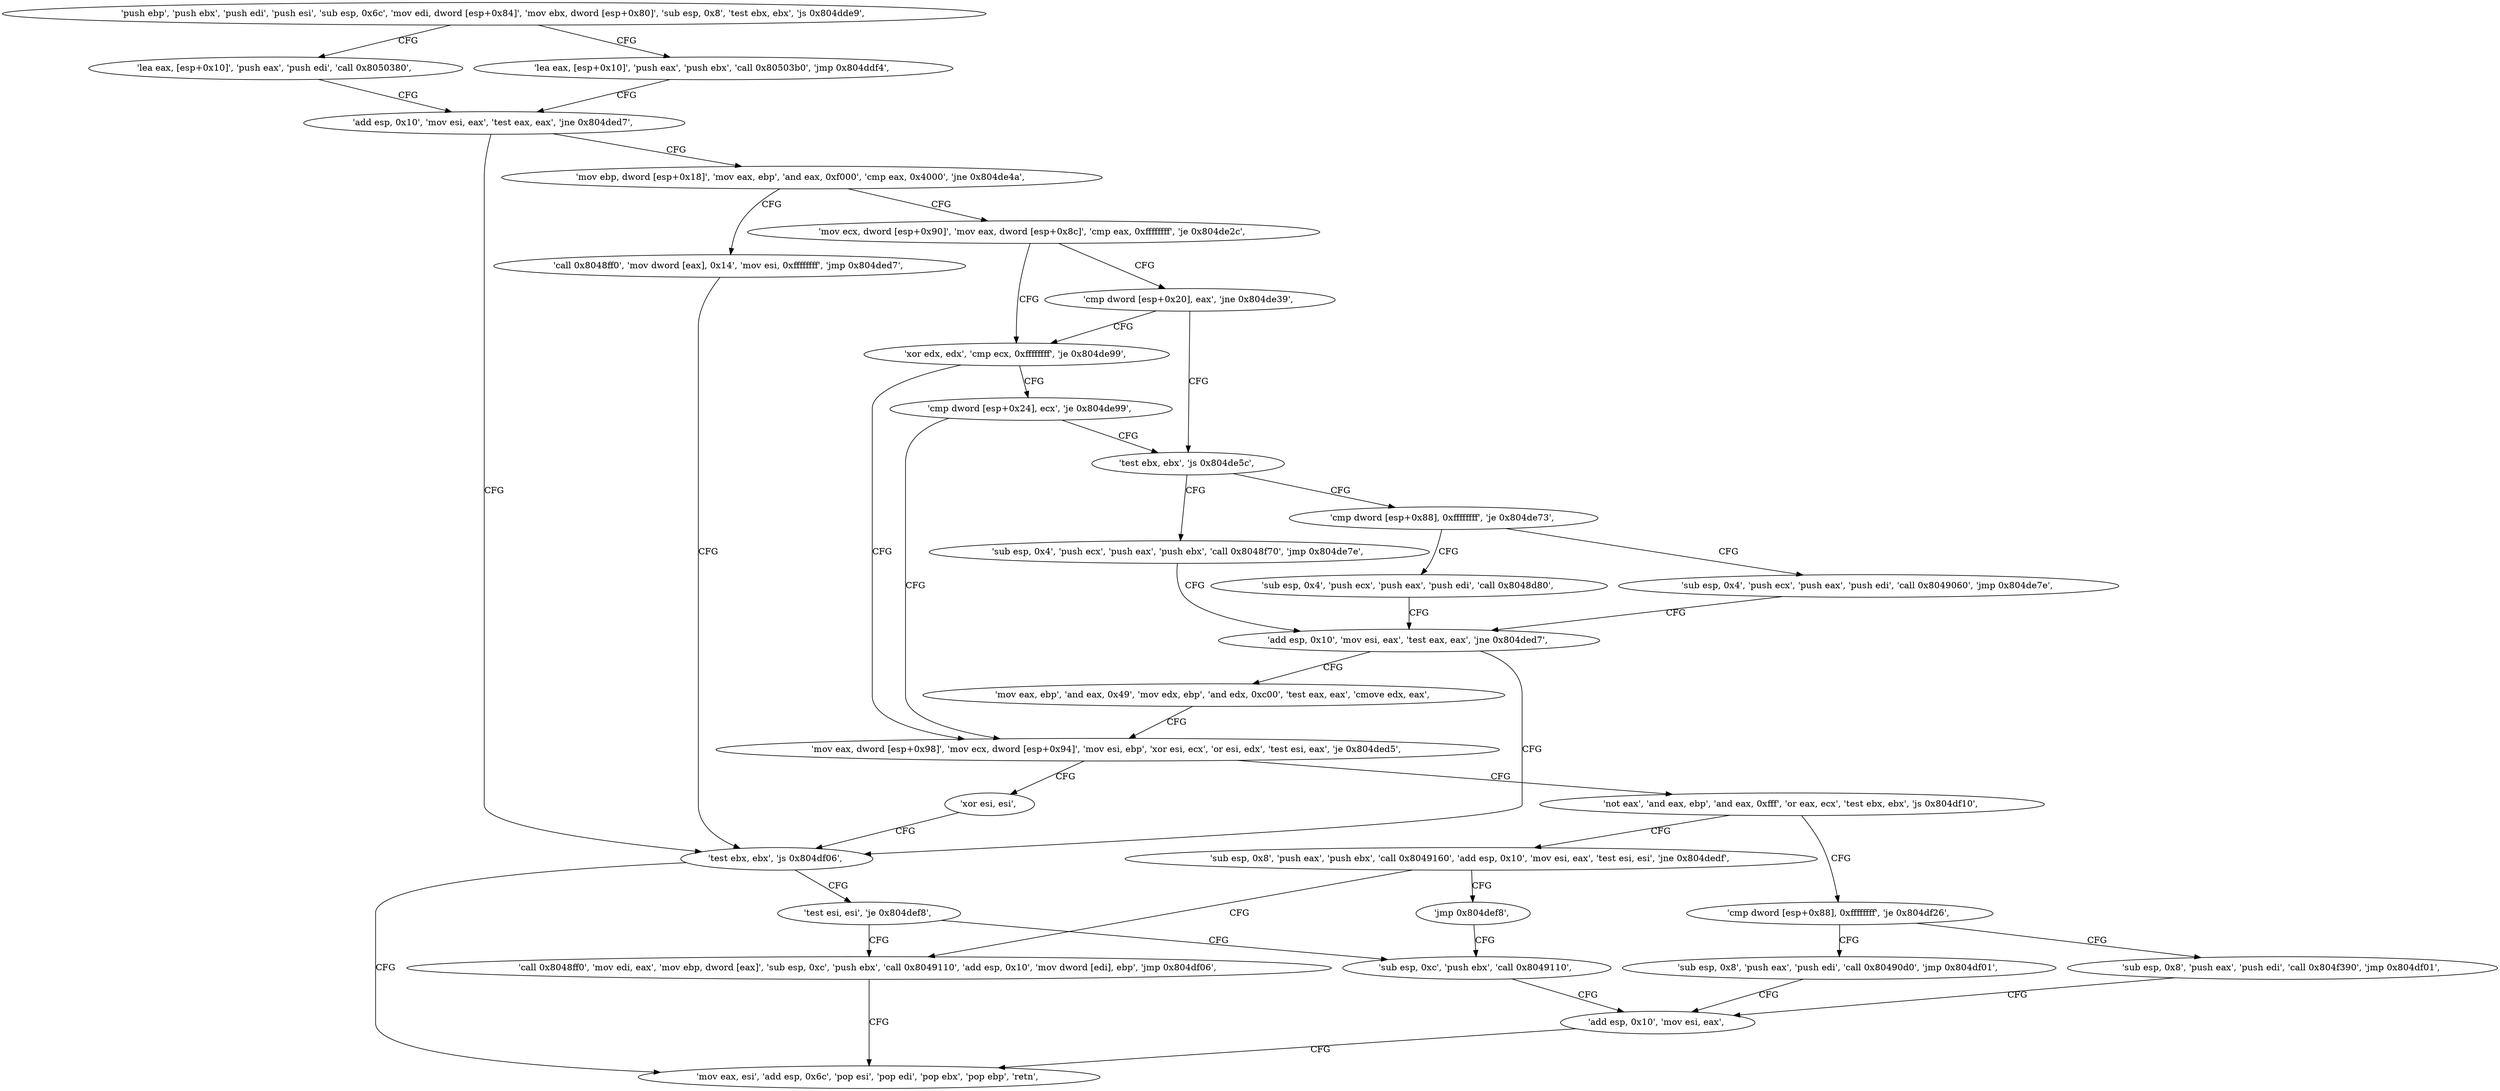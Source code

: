 digraph "func" {
"134536640" [label = "'push ebp', 'push ebx', 'push edi', 'push esi', 'sub esp, 0x6c', 'mov edi, dword [esp+0x84]', 'mov ebx, dword [esp+0x80]', 'sub esp, 0x8', 'test ebx, ebx', 'js 0x804dde9', " ]
"134536681" [label = "'lea eax, [esp+0x10]', 'push eax', 'push edi', 'call 0x8050380', " ]
"134536668" [label = "'lea eax, [esp+0x10]', 'push eax', 'push ebx', 'call 0x80503b0', 'jmp 0x804ddf4', " ]
"134536692" [label = "'add esp, 0x10', 'mov esi, eax', 'test eax, eax', 'jne 0x804ded7', " ]
"134536919" [label = "'test ebx, ebx', 'js 0x804df06', " ]
"134536966" [label = "'mov eax, esi', 'add esp, 0x6c', 'pop esi', 'pop edi', 'pop ebx', 'pop ebp', 'retn', " ]
"134536923" [label = "'test esi, esi', 'je 0x804def8', " ]
"134536705" [label = "'mov ebp, dword [esp+0x18]', 'mov eax, ebp', 'and eax, 0xf000', 'cmp eax, 0x4000', 'jne 0x804de4a', " ]
"134536778" [label = "'call 0x8048ff0', 'mov dword [eax], 0x14', 'mov esi, 0xffffffff', 'jmp 0x804ded7', " ]
"134536723" [label = "'mov ecx, dword [esp+0x90]', 'mov eax, dword [esp+0x8c]', 'cmp eax, 0xffffffff', 'je 0x804de2c', " ]
"134536952" [label = "'sub esp, 0xc', 'push ebx', 'call 0x8049110', " ]
"134536927" [label = "'call 0x8048ff0', 'mov edi, eax', 'mov ebp, dword [eax]', 'sub esp, 0xc', 'push ebx', 'call 0x8049110', 'add esp, 0x10', 'mov dword [edi], ebp', 'jmp 0x804df06', " ]
"134536748" [label = "'xor edx, edx', 'cmp ecx, 0xffffffff', 'je 0x804de99', " ]
"134536742" [label = "'cmp dword [esp+0x20], eax', 'jne 0x804de39', " ]
"134536961" [label = "'add esp, 0x10', 'mov esi, eax', " ]
"134536857" [label = "'mov eax, dword [esp+0x98]', 'mov ecx, dword [esp+0x94]', 'mov esi, ebp', 'xor esi, ecx', 'or esi, edx', 'test esi, eax', 'je 0x804ded5', " ]
"134536755" [label = "'cmp dword [esp+0x24], ecx', 'je 0x804de99', " ]
"134536761" [label = "'test ebx, ebx', 'js 0x804de5c', " ]
"134536917" [label = "'xor esi, esi', " ]
"134536881" [label = "'not eax', 'and eax, ebp', 'and eax, 0xfff', 'or eax, ecx', 'test ebx, ebx', 'js 0x804df10', " ]
"134536796" [label = "'cmp dword [esp+0x88], 0xffffffff', 'je 0x804de73', " ]
"134536765" [label = "'sub esp, 0x4', 'push ecx', 'push eax', 'push ebx', 'call 0x8048f70', 'jmp 0x804de7e', " ]
"134536976" [label = "'cmp dword [esp+0x88], 0xffffffff', 'je 0x804df26', " ]
"134536896" [label = "'sub esp, 0x8', 'push eax', 'push ebx', 'call 0x8049160', 'add esp, 0x10', 'mov esi, eax', 'test esi, esi', 'jne 0x804dedf', " ]
"134536819" [label = "'sub esp, 0x4', 'push ecx', 'push eax', 'push edi', 'call 0x8048d80', " ]
"134536806" [label = "'sub esp, 0x4', 'push ecx', 'push eax', 'push edi', 'call 0x8049060', 'jmp 0x804de7e', " ]
"134536830" [label = "'add esp, 0x10', 'mov esi, eax', 'test eax, eax', 'jne 0x804ded7', " ]
"134536998" [label = "'sub esp, 0x8', 'push eax', 'push edi', 'call 0x80490d0', 'jmp 0x804df01', " ]
"134536986" [label = "'sub esp, 0x8', 'push eax', 'push edi', 'call 0x804f390', 'jmp 0x804df01', " ]
"134536915" [label = "'jmp 0x804def8', " ]
"134536839" [label = "'mov eax, ebp', 'and eax, 0x49', 'mov edx, ebp', 'and edx, 0xc00', 'test eax, eax', 'cmove edx, eax', " ]
"134536640" -> "134536681" [ label = "CFG" ]
"134536640" -> "134536668" [ label = "CFG" ]
"134536681" -> "134536692" [ label = "CFG" ]
"134536668" -> "134536692" [ label = "CFG" ]
"134536692" -> "134536919" [ label = "CFG" ]
"134536692" -> "134536705" [ label = "CFG" ]
"134536919" -> "134536966" [ label = "CFG" ]
"134536919" -> "134536923" [ label = "CFG" ]
"134536923" -> "134536952" [ label = "CFG" ]
"134536923" -> "134536927" [ label = "CFG" ]
"134536705" -> "134536778" [ label = "CFG" ]
"134536705" -> "134536723" [ label = "CFG" ]
"134536778" -> "134536919" [ label = "CFG" ]
"134536723" -> "134536748" [ label = "CFG" ]
"134536723" -> "134536742" [ label = "CFG" ]
"134536952" -> "134536961" [ label = "CFG" ]
"134536927" -> "134536966" [ label = "CFG" ]
"134536748" -> "134536857" [ label = "CFG" ]
"134536748" -> "134536755" [ label = "CFG" ]
"134536742" -> "134536761" [ label = "CFG" ]
"134536742" -> "134536748" [ label = "CFG" ]
"134536961" -> "134536966" [ label = "CFG" ]
"134536857" -> "134536917" [ label = "CFG" ]
"134536857" -> "134536881" [ label = "CFG" ]
"134536755" -> "134536857" [ label = "CFG" ]
"134536755" -> "134536761" [ label = "CFG" ]
"134536761" -> "134536796" [ label = "CFG" ]
"134536761" -> "134536765" [ label = "CFG" ]
"134536917" -> "134536919" [ label = "CFG" ]
"134536881" -> "134536976" [ label = "CFG" ]
"134536881" -> "134536896" [ label = "CFG" ]
"134536796" -> "134536819" [ label = "CFG" ]
"134536796" -> "134536806" [ label = "CFG" ]
"134536765" -> "134536830" [ label = "CFG" ]
"134536976" -> "134536998" [ label = "CFG" ]
"134536976" -> "134536986" [ label = "CFG" ]
"134536896" -> "134536927" [ label = "CFG" ]
"134536896" -> "134536915" [ label = "CFG" ]
"134536819" -> "134536830" [ label = "CFG" ]
"134536806" -> "134536830" [ label = "CFG" ]
"134536830" -> "134536919" [ label = "CFG" ]
"134536830" -> "134536839" [ label = "CFG" ]
"134536998" -> "134536961" [ label = "CFG" ]
"134536986" -> "134536961" [ label = "CFG" ]
"134536915" -> "134536952" [ label = "CFG" ]
"134536839" -> "134536857" [ label = "CFG" ]
}
